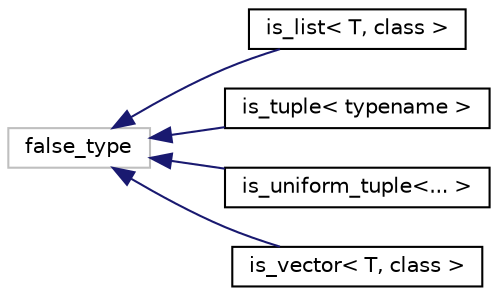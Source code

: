 digraph "Graphical Class Hierarchy"
{
 // INTERACTIVE_SVG=YES
 // LATEX_PDF_SIZE
  edge [fontname="Helvetica",fontsize="10",labelfontname="Helvetica",labelfontsize="10"];
  node [fontname="Helvetica",fontsize="10",shape=record];
  rankdir="LR";
  Node10 [label="false_type",height=0.2,width=0.4,color="grey75", fillcolor="white", style="filled",tooltip=" "];
  Node10 -> Node0 [dir="back",color="midnightblue",fontsize="10",style="solid",fontname="Helvetica"];
  Node0 [label="is_list\< T, class \>",height=0.2,width=0.4,color="black", fillcolor="white", style="filled",URL="$d4/db6/structis__list.html",tooltip="helper structure for type checking as a list in templates (extended structure)"];
  Node10 -> Node12 [dir="back",color="midnightblue",fontsize="10",style="solid",fontname="Helvetica"];
  Node12 [label="is_tuple\< typename \>",height=0.2,width=0.4,color="black", fillcolor="white", style="filled",URL="$da/d55/structis__tuple.html",tooltip="helper structure for type checking as a tuple in templates (common variant)"];
  Node10 -> Node13 [dir="back",color="midnightblue",fontsize="10",style="solid",fontname="Helvetica"];
  Node13 [label="is_uniform_tuple\<... \>",height=0.2,width=0.4,color="black", fillcolor="white", style="filled",URL="$d6/d01/structis__uniform__tuple.html",tooltip="helper structure for type checking as a uniform tuple (common variant) this structure has bool member..."];
  Node10 -> Node14 [dir="back",color="midnightblue",fontsize="10",style="solid",fontname="Helvetica"];
  Node14 [label="is_vector\< T, class \>",height=0.2,width=0.4,color="black", fillcolor="white", style="filled",URL="$de/d81/structis__vector.html",tooltip="helper structure for type checking as a vector in templates (extended structure)"];
}
